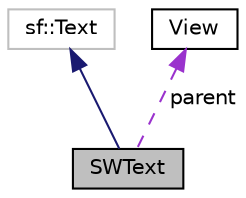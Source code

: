 digraph "SWText"
{
 // LATEX_PDF_SIZE
  edge [fontname="Helvetica",fontsize="10",labelfontname="Helvetica",labelfontsize="10"];
  node [fontname="Helvetica",fontsize="10",shape=record];
  Node1 [label="SWText",height=0.2,width=0.4,color="black", fillcolor="grey75", style="filled", fontcolor="black",tooltip="Класс для отрисовки фрагмента текста на странице книги"];
  Node2 -> Node1 [dir="back",color="midnightblue",fontsize="10",style="solid",fontname="Helvetica"];
  Node2 [label="sf::Text",height=0.2,width=0.4,color="grey75", fillcolor="white", style="filled",tooltip=" "];
  Node3 -> Node1 [dir="back",color="darkorchid3",fontsize="10",style="dashed",label=" parent" ,fontname="Helvetica"];
  Node3 [label="View",height=0.2,width=0.4,color="black", fillcolor="white", style="filled",URL="$struct_view.html",tooltip="Класс, отвечающий за GUI и взаимодействие с пользователем."];
}
